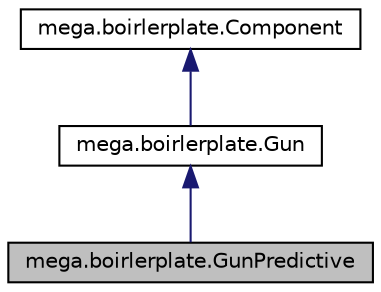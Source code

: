 digraph "mega.boirlerplate.GunPredictive"
{
  edge [fontname="Helvetica",fontsize="10",labelfontname="Helvetica",labelfontsize="10"];
  node [fontname="Helvetica",fontsize="10",shape=record];
  Node0 [label="mega.boirlerplate.GunPredictive",height=0.2,width=0.4,color="black", fillcolor="grey75", style="filled", fontcolor="black"];
  Node1 -> Node0 [dir="back",color="midnightblue",fontsize="10",style="solid",fontname="Helvetica"];
  Node1 [label="mega.boirlerplate.Gun",height=0.2,width=0.4,color="black", fillcolor="white", style="filled",URL="$classmega_1_1boirlerplate_1_1_gun.html"];
  Node2 -> Node1 [dir="back",color="midnightblue",fontsize="10",style="solid",fontname="Helvetica"];
  Node2 [label="mega.boirlerplate.Component",height=0.2,width=0.4,color="black", fillcolor="white", style="filled",URL="$classmega_1_1boirlerplate_1_1_component.html"];
}
